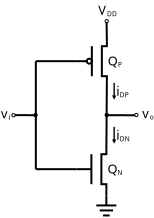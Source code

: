 <?xml version="1.0" encoding="UTF-8"?>
<dia:diagram xmlns:dia="http://www.lysator.liu.se/~alla/dia/">
  <dia:layer name="Background" visible="true" active="true">
    <dia:object type="Circuit - Ground" version="1" id="O0">
      <dia:attribute name="obj_pos">
        <dia:point val="26.025,18.113"/>
      </dia:attribute>
      <dia:attribute name="obj_bb">
        <dia:rectangle val="26.025,18.113;27.025,19.163"/>
      </dia:attribute>
      <dia:attribute name="meta">
        <dia:composite type="dict"/>
      </dia:attribute>
      <dia:attribute name="elem_corner">
        <dia:point val="26.025,18.113"/>
      </dia:attribute>
      <dia:attribute name="elem_width">
        <dia:real val="1"/>
      </dia:attribute>
      <dia:attribute name="elem_height">
        <dia:real val="1"/>
      </dia:attribute>
      <dia:attribute name="line_width">
        <dia:real val="0.1"/>
      </dia:attribute>
      <dia:attribute name="line_colour">
        <dia:color val="#000000"/>
      </dia:attribute>
      <dia:attribute name="fill_colour">
        <dia:color val="#ffffff"/>
      </dia:attribute>
      <dia:attribute name="show_background">
        <dia:boolean val="true"/>
      </dia:attribute>
      <dia:attribute name="line_style">
        <dia:enum val="0"/>
        <dia:real val="1"/>
      </dia:attribute>
      <dia:attribute name="flip_horizontal">
        <dia:boolean val="false"/>
      </dia:attribute>
      <dia:attribute name="flip_vertical">
        <dia:boolean val="false"/>
      </dia:attribute>
      <dia:attribute name="subscale">
        <dia:real val="1"/>
      </dia:attribute>
    </dia:object>
    <dia:group>
      <dia:object type="Standard - Text" version="1" id="O1">
        <dia:attribute name="obj_pos">
          <dia:point val="26.116,9.076"/>
        </dia:attribute>
        <dia:attribute name="obj_bb">
          <dia:rectangle val="26.116,8.481;26.553,9.228"/>
        </dia:attribute>
        <dia:attribute name="text">
          <dia:composite type="text">
            <dia:attribute name="string">
              <dia:string>#V#</dia:string>
            </dia:attribute>
            <dia:attribute name="font">
              <dia:font family="sans" style="0" name="Helvetica"/>
            </dia:attribute>
            <dia:attribute name="height">
              <dia:real val="0.8"/>
            </dia:attribute>
            <dia:attribute name="pos">
              <dia:point val="26.116,9.076"/>
            </dia:attribute>
            <dia:attribute name="color">
              <dia:color val="#000000"/>
            </dia:attribute>
            <dia:attribute name="alignment">
              <dia:enum val="0"/>
            </dia:attribute>
          </dia:composite>
        </dia:attribute>
        <dia:attribute name="valign">
          <dia:enum val="3"/>
        </dia:attribute>
      </dia:object>
      <dia:object type="Standard - Text" version="1" id="O2">
        <dia:attribute name="obj_pos">
          <dia:point val="26.553,9.148"/>
        </dia:attribute>
        <dia:attribute name="obj_bb">
          <dia:rectangle val="26.553,8.841;27.063,9.228"/>
        </dia:attribute>
        <dia:attribute name="text">
          <dia:composite type="text">
            <dia:attribute name="string">
              <dia:string>#DD#</dia:string>
            </dia:attribute>
            <dia:attribute name="font">
              <dia:font family="sans" style="0" name="Helvetica"/>
            </dia:attribute>
            <dia:attribute name="height">
              <dia:real val="0.412"/>
            </dia:attribute>
            <dia:attribute name="pos">
              <dia:point val="26.553,9.148"/>
            </dia:attribute>
            <dia:attribute name="color">
              <dia:color val="#000000"/>
            </dia:attribute>
            <dia:attribute name="alignment">
              <dia:enum val="0"/>
            </dia:attribute>
          </dia:composite>
        </dia:attribute>
        <dia:attribute name="valign">
          <dia:enum val="3"/>
        </dia:attribute>
      </dia:object>
    </dia:group>
    <dia:group>
      <dia:object type="Standard - Text" version="1" id="O3">
        <dia:attribute name="obj_pos">
          <dia:point val="21.258,14.259"/>
        </dia:attribute>
        <dia:attribute name="obj_bb">
          <dia:rectangle val="21.258,13.664;21.638,14.412"/>
        </dia:attribute>
        <dia:attribute name="text">
          <dia:composite type="text">
            <dia:attribute name="string">
              <dia:string>#v#</dia:string>
            </dia:attribute>
            <dia:attribute name="font">
              <dia:font family="sans" style="0" name="Helvetica"/>
            </dia:attribute>
            <dia:attribute name="height">
              <dia:real val="0.8"/>
            </dia:attribute>
            <dia:attribute name="pos">
              <dia:point val="21.258,14.259"/>
            </dia:attribute>
            <dia:attribute name="color">
              <dia:color val="#000000"/>
            </dia:attribute>
            <dia:attribute name="alignment">
              <dia:enum val="0"/>
            </dia:attribute>
          </dia:composite>
        </dia:attribute>
        <dia:attribute name="valign">
          <dia:enum val="3"/>
        </dia:attribute>
      </dia:object>
      <dia:object type="Standard - Text" version="1" id="O4">
        <dia:attribute name="obj_pos">
          <dia:point val="21.638,14.332"/>
        </dia:attribute>
        <dia:attribute name="obj_bb">
          <dia:rectangle val="21.638,14.024;21.731,14.412"/>
        </dia:attribute>
        <dia:attribute name="text">
          <dia:composite type="text">
            <dia:attribute name="string">
              <dia:string>#i#</dia:string>
            </dia:attribute>
            <dia:attribute name="font">
              <dia:font family="sans" style="0" name="Helvetica"/>
            </dia:attribute>
            <dia:attribute name="height">
              <dia:real val="0.412"/>
            </dia:attribute>
            <dia:attribute name="pos">
              <dia:point val="21.638,14.332"/>
            </dia:attribute>
            <dia:attribute name="color">
              <dia:color val="#000000"/>
            </dia:attribute>
            <dia:attribute name="alignment">
              <dia:enum val="0"/>
            </dia:attribute>
          </dia:composite>
        </dia:attribute>
        <dia:attribute name="valign">
          <dia:enum val="3"/>
        </dia:attribute>
      </dia:object>
    </dia:group>
    <dia:group>
      <dia:object type="Standard - Text" version="1" id="O5">
        <dia:attribute name="obj_pos">
          <dia:point val="28.322,14.243"/>
        </dia:attribute>
        <dia:attribute name="obj_bb">
          <dia:rectangle val="28.322,13.648;28.701,14.396"/>
        </dia:attribute>
        <dia:attribute name="text">
          <dia:composite type="text">
            <dia:attribute name="string">
              <dia:string>#v#</dia:string>
            </dia:attribute>
            <dia:attribute name="font">
              <dia:font family="sans" style="0" name="Helvetica"/>
            </dia:attribute>
            <dia:attribute name="height">
              <dia:real val="0.8"/>
            </dia:attribute>
            <dia:attribute name="pos">
              <dia:point val="28.322,14.243"/>
            </dia:attribute>
            <dia:attribute name="color">
              <dia:color val="#000000"/>
            </dia:attribute>
            <dia:attribute name="alignment">
              <dia:enum val="0"/>
            </dia:attribute>
          </dia:composite>
        </dia:attribute>
        <dia:attribute name="valign">
          <dia:enum val="3"/>
        </dia:attribute>
      </dia:object>
      <dia:object type="Standard - Text" version="1" id="O6">
        <dia:attribute name="obj_pos">
          <dia:point val="28.701,14.316"/>
        </dia:attribute>
        <dia:attribute name="obj_bb">
          <dia:rectangle val="28.701,14.008;28.904,14.396"/>
        </dia:attribute>
        <dia:attribute name="text">
          <dia:composite type="text">
            <dia:attribute name="string">
              <dia:string>#o#</dia:string>
            </dia:attribute>
            <dia:attribute name="font">
              <dia:font family="sans" style="0" name="Helvetica"/>
            </dia:attribute>
            <dia:attribute name="height">
              <dia:real val="0.412"/>
            </dia:attribute>
            <dia:attribute name="pos">
              <dia:point val="28.701,14.316"/>
            </dia:attribute>
            <dia:attribute name="color">
              <dia:color val="#000000"/>
            </dia:attribute>
            <dia:attribute name="alignment">
              <dia:enum val="0"/>
            </dia:attribute>
          </dia:composite>
        </dia:attribute>
        <dia:attribute name="valign">
          <dia:enum val="3"/>
        </dia:attribute>
      </dia:object>
    </dia:group>
    <dia:group>
      <dia:object type="Circuit - NMOS Transistor (European)" version="1" id="O7">
        <dia:attribute name="obj_pos">
          <dia:point val="25.027,15.8"/>
        </dia:attribute>
        <dia:attribute name="obj_bb">
          <dia:rectangle val="25.027,15.8;26.577,17.8"/>
        </dia:attribute>
        <dia:attribute name="meta">
          <dia:composite type="dict"/>
        </dia:attribute>
        <dia:attribute name="elem_corner">
          <dia:point val="25.027,15.8"/>
        </dia:attribute>
        <dia:attribute name="elem_width">
          <dia:real val="1.5"/>
        </dia:attribute>
        <dia:attribute name="elem_height">
          <dia:real val="2"/>
        </dia:attribute>
        <dia:attribute name="line_width">
          <dia:real val="0.1"/>
        </dia:attribute>
        <dia:attribute name="line_colour">
          <dia:color val="#000000"/>
        </dia:attribute>
        <dia:attribute name="fill_colour">
          <dia:color val="#ffffff"/>
        </dia:attribute>
        <dia:attribute name="show_background">
          <dia:boolean val="true"/>
        </dia:attribute>
        <dia:attribute name="line_style">
          <dia:enum val="0"/>
          <dia:real val="1"/>
        </dia:attribute>
        <dia:attribute name="flip_horizontal">
          <dia:boolean val="false"/>
        </dia:attribute>
        <dia:attribute name="flip_vertical">
          <dia:boolean val="false"/>
        </dia:attribute>
        <dia:attribute name="subscale">
          <dia:real val="1"/>
        </dia:attribute>
      </dia:object>
      <dia:group>
        <dia:object type="Standard - Text" version="1" id="O8">
          <dia:attribute name="obj_pos">
            <dia:point val="27.082,17.094"/>
          </dia:attribute>
          <dia:attribute name="obj_bb">
            <dia:rectangle val="27.082,16.786;27.33,17.174"/>
          </dia:attribute>
          <dia:attribute name="text">
            <dia:composite type="text">
              <dia:attribute name="string">
                <dia:string>#N#</dia:string>
              </dia:attribute>
              <dia:attribute name="font">
                <dia:font family="sans" style="0" name="Helvetica"/>
              </dia:attribute>
              <dia:attribute name="height">
                <dia:real val="0.412"/>
              </dia:attribute>
              <dia:attribute name="pos">
                <dia:point val="27.082,17.094"/>
              </dia:attribute>
              <dia:attribute name="color">
                <dia:color val="#000000"/>
              </dia:attribute>
              <dia:attribute name="alignment">
                <dia:enum val="0"/>
              </dia:attribute>
            </dia:composite>
          </dia:attribute>
          <dia:attribute name="valign">
            <dia:enum val="3"/>
          </dia:attribute>
          <dia:attribute name="fill_color">
            <dia:color val="#ffffff"/>
          </dia:attribute>
          <dia:attribute name="show_background">
            <dia:boolean val="true"/>
          </dia:attribute>
        </dia:object>
        <dia:object type="Standard - Text" version="1" id="O9">
          <dia:attribute name="obj_pos">
            <dia:point val="26.577,17.021"/>
          </dia:attribute>
          <dia:attribute name="obj_bb">
            <dia:rectangle val="26.577,16.426;27.082,17.174"/>
          </dia:attribute>
          <dia:attribute name="text">
            <dia:composite type="text">
              <dia:attribute name="string">
                <dia:string>#Q#</dia:string>
              </dia:attribute>
              <dia:attribute name="font">
                <dia:font family="sans" style="0" name="Helvetica"/>
              </dia:attribute>
              <dia:attribute name="height">
                <dia:real val="0.8"/>
              </dia:attribute>
              <dia:attribute name="pos">
                <dia:point val="26.577,17.021"/>
              </dia:attribute>
              <dia:attribute name="color">
                <dia:color val="#000000"/>
              </dia:attribute>
              <dia:attribute name="alignment">
                <dia:enum val="0"/>
              </dia:attribute>
            </dia:composite>
          </dia:attribute>
          <dia:attribute name="valign">
            <dia:enum val="3"/>
          </dia:attribute>
        </dia:object>
      </dia:group>
    </dia:group>
    <dia:group>
      <dia:object type="Circuit - PMOS Transistor (European)" version="1" id="O10">
        <dia:attribute name="obj_pos">
          <dia:point val="25.051,10.4"/>
        </dia:attribute>
        <dia:attribute name="obj_bb">
          <dia:rectangle val="25.051,10.4;26.601,12.4"/>
        </dia:attribute>
        <dia:attribute name="meta">
          <dia:composite type="dict"/>
        </dia:attribute>
        <dia:attribute name="elem_corner">
          <dia:point val="25.051,10.4"/>
        </dia:attribute>
        <dia:attribute name="elem_width">
          <dia:real val="1.5"/>
        </dia:attribute>
        <dia:attribute name="elem_height">
          <dia:real val="2"/>
        </dia:attribute>
        <dia:attribute name="line_width">
          <dia:real val="0.1"/>
        </dia:attribute>
        <dia:attribute name="line_colour">
          <dia:color val="#000000"/>
        </dia:attribute>
        <dia:attribute name="fill_colour">
          <dia:color val="#ffffff"/>
        </dia:attribute>
        <dia:attribute name="show_background">
          <dia:boolean val="true"/>
        </dia:attribute>
        <dia:attribute name="line_style">
          <dia:enum val="0"/>
          <dia:real val="1"/>
        </dia:attribute>
        <dia:attribute name="flip_horizontal">
          <dia:boolean val="false"/>
        </dia:attribute>
        <dia:attribute name="flip_vertical">
          <dia:boolean val="false"/>
        </dia:attribute>
        <dia:attribute name="subscale">
          <dia:real val="1"/>
        </dia:attribute>
      </dia:object>
      <dia:group>
        <dia:object type="Standard - Text" version="1" id="O11">
          <dia:attribute name="obj_pos">
            <dia:point val="26.601,11.621"/>
          </dia:attribute>
          <dia:attribute name="obj_bb">
            <dia:rectangle val="26.601,11.026;27.106,11.774"/>
          </dia:attribute>
          <dia:attribute name="text">
            <dia:composite type="text">
              <dia:attribute name="string">
                <dia:string>#Q#</dia:string>
              </dia:attribute>
              <dia:attribute name="font">
                <dia:font family="sans" style="0" name="Helvetica"/>
              </dia:attribute>
              <dia:attribute name="height">
                <dia:real val="0.8"/>
              </dia:attribute>
              <dia:attribute name="pos">
                <dia:point val="26.601,11.621"/>
              </dia:attribute>
              <dia:attribute name="color">
                <dia:color val="#000000"/>
              </dia:attribute>
              <dia:attribute name="alignment">
                <dia:enum val="0"/>
              </dia:attribute>
            </dia:composite>
          </dia:attribute>
          <dia:attribute name="valign">
            <dia:enum val="3"/>
          </dia:attribute>
        </dia:object>
        <dia:object type="Standard - Text" version="1" id="O12">
          <dia:attribute name="obj_pos">
            <dia:point val="27.106,11.694"/>
          </dia:attribute>
          <dia:attribute name="obj_bb">
            <dia:rectangle val="27.106,11.386;27.306,11.774"/>
          </dia:attribute>
          <dia:attribute name="text">
            <dia:composite type="text">
              <dia:attribute name="string">
                <dia:string>#P#</dia:string>
              </dia:attribute>
              <dia:attribute name="font">
                <dia:font family="sans" style="0" name="Helvetica"/>
              </dia:attribute>
              <dia:attribute name="height">
                <dia:real val="0.412"/>
              </dia:attribute>
              <dia:attribute name="pos">
                <dia:point val="27.106,11.694"/>
              </dia:attribute>
              <dia:attribute name="color">
                <dia:color val="#000000"/>
              </dia:attribute>
              <dia:attribute name="alignment">
                <dia:enum val="0"/>
              </dia:attribute>
            </dia:composite>
          </dia:attribute>
          <dia:attribute name="valign">
            <dia:enum val="3"/>
          </dia:attribute>
          <dia:attribute name="fill_color">
            <dia:color val="#ffffff"/>
          </dia:attribute>
          <dia:attribute name="show_background">
            <dia:boolean val="true"/>
          </dia:attribute>
        </dia:object>
      </dia:group>
    </dia:group>
    <dia:object type="Standard - Line" version="0" id="O13">
      <dia:attribute name="obj_pos">
        <dia:point val="26.527,17.8"/>
      </dia:attribute>
      <dia:attribute name="obj_bb">
        <dia:rectangle val="26.527,17.8;26.527,17.8"/>
      </dia:attribute>
      <dia:attribute name="conn_endpoints">
        <dia:point val="26.527,17.8"/>
        <dia:point val="26.527,17.8"/>
      </dia:attribute>
      <dia:attribute name="numcp">
        <dia:int val="1"/>
      </dia:attribute>
      <dia:connections>
        <dia:connection handle="0" to="O7" connection="2"/>
        <dia:connection handle="1" to="O7" connection="2"/>
      </dia:connections>
    </dia:object>
    <dia:group>
      <dia:group>
        <dia:object type="Standard - Text" version="1" id="O14">
          <dia:attribute name="obj_pos">
            <dia:point val="27.2,15.4"/>
          </dia:attribute>
          <dia:attribute name="obj_bb">
            <dia:rectangle val="27.2,15.092;27.703,15.48"/>
          </dia:attribute>
          <dia:attribute name="text">
            <dia:composite type="text">
              <dia:attribute name="string">
                <dia:string>#DN#</dia:string>
              </dia:attribute>
              <dia:attribute name="font">
                <dia:font family="sans" style="0" name="Helvetica"/>
              </dia:attribute>
              <dia:attribute name="height">
                <dia:real val="0.412"/>
              </dia:attribute>
              <dia:attribute name="pos">
                <dia:point val="27.2,15.4"/>
              </dia:attribute>
              <dia:attribute name="color">
                <dia:color val="#000000"/>
              </dia:attribute>
              <dia:attribute name="alignment">
                <dia:enum val="0"/>
              </dia:attribute>
            </dia:composite>
          </dia:attribute>
          <dia:attribute name="valign">
            <dia:enum val="3"/>
          </dia:attribute>
          <dia:attribute name="fill_color">
            <dia:color val="#ffffff"/>
          </dia:attribute>
          <dia:attribute name="show_background">
            <dia:boolean val="true"/>
          </dia:attribute>
        </dia:object>
        <dia:object type="Standard - Text" version="1" id="O15">
          <dia:attribute name="obj_pos">
            <dia:point val="27.023,15.328"/>
          </dia:attribute>
          <dia:attribute name="obj_bb">
            <dia:rectangle val="27.023,14.732;27.2,15.48"/>
          </dia:attribute>
          <dia:attribute name="text">
            <dia:composite type="text">
              <dia:attribute name="string">
                <dia:string>#i#</dia:string>
              </dia:attribute>
              <dia:attribute name="font">
                <dia:font family="sans" style="0" name="Helvetica"/>
              </dia:attribute>
              <dia:attribute name="height">
                <dia:real val="0.8"/>
              </dia:attribute>
              <dia:attribute name="pos">
                <dia:point val="27.023,15.328"/>
              </dia:attribute>
              <dia:attribute name="color">
                <dia:color val="#000000"/>
              </dia:attribute>
              <dia:attribute name="alignment">
                <dia:enum val="0"/>
              </dia:attribute>
            </dia:composite>
          </dia:attribute>
          <dia:attribute name="valign">
            <dia:enum val="3"/>
          </dia:attribute>
        </dia:object>
      </dia:group>
      <dia:object type="Standard - Line" version="0" id="O16">
        <dia:attribute name="obj_pos">
          <dia:point val="26.916,14.685"/>
        </dia:attribute>
        <dia:attribute name="obj_bb">
          <dia:rectangle val="26.809,14.65;27.023,15.563"/>
        </dia:attribute>
        <dia:attribute name="conn_endpoints">
          <dia:point val="26.916,14.685"/>
          <dia:point val="26.916,15.485"/>
        </dia:attribute>
        <dia:attribute name="numcp">
          <dia:int val="1"/>
        </dia:attribute>
        <dia:attribute name="line_width">
          <dia:real val="0.07"/>
        </dia:attribute>
        <dia:attribute name="end_arrow">
          <dia:enum val="3"/>
        </dia:attribute>
        <dia:attribute name="end_arrow_length">
          <dia:real val="0.1"/>
        </dia:attribute>
        <dia:attribute name="end_arrow_width">
          <dia:real val="0.1"/>
        </dia:attribute>
      </dia:object>
    </dia:group>
    <dia:group>
      <dia:group>
        <dia:object type="Standard - Text" version="1" id="O17">
          <dia:attribute name="obj_pos">
            <dia:point val="27.2,13.2"/>
          </dia:attribute>
          <dia:attribute name="obj_bb">
            <dia:rectangle val="27.2,12.893;27.655,13.28"/>
          </dia:attribute>
          <dia:attribute name="text">
            <dia:composite type="text">
              <dia:attribute name="string">
                <dia:string>#DP#</dia:string>
              </dia:attribute>
              <dia:attribute name="font">
                <dia:font family="sans" style="0" name="Helvetica"/>
              </dia:attribute>
              <dia:attribute name="height">
                <dia:real val="0.412"/>
              </dia:attribute>
              <dia:attribute name="pos">
                <dia:point val="27.2,13.2"/>
              </dia:attribute>
              <dia:attribute name="color">
                <dia:color val="#000000"/>
              </dia:attribute>
              <dia:attribute name="alignment">
                <dia:enum val="0"/>
              </dia:attribute>
            </dia:composite>
          </dia:attribute>
          <dia:attribute name="valign">
            <dia:enum val="3"/>
          </dia:attribute>
          <dia:attribute name="fill_color">
            <dia:color val="#ffffff"/>
          </dia:attribute>
          <dia:attribute name="show_background">
            <dia:boolean val="true"/>
          </dia:attribute>
        </dia:object>
        <dia:object type="Standard - Text" version="1" id="O18">
          <dia:attribute name="obj_pos">
            <dia:point val="27.023,13.127"/>
          </dia:attribute>
          <dia:attribute name="obj_bb">
            <dia:rectangle val="27.023,12.533;27.2,13.28"/>
          </dia:attribute>
          <dia:attribute name="text">
            <dia:composite type="text">
              <dia:attribute name="string">
                <dia:string>#i#</dia:string>
              </dia:attribute>
              <dia:attribute name="font">
                <dia:font family="sans" style="0" name="Helvetica"/>
              </dia:attribute>
              <dia:attribute name="height">
                <dia:real val="0.8"/>
              </dia:attribute>
              <dia:attribute name="pos">
                <dia:point val="27.023,13.127"/>
              </dia:attribute>
              <dia:attribute name="color">
                <dia:color val="#000000"/>
              </dia:attribute>
              <dia:attribute name="alignment">
                <dia:enum val="0"/>
              </dia:attribute>
            </dia:composite>
          </dia:attribute>
          <dia:attribute name="valign">
            <dia:enum val="3"/>
          </dia:attribute>
        </dia:object>
      </dia:group>
      <dia:object type="Standard - Line" version="0" id="O19">
        <dia:attribute name="obj_pos">
          <dia:point val="26.916,12.485"/>
        </dia:attribute>
        <dia:attribute name="obj_bb">
          <dia:rectangle val="26.809,12.45;27.023,13.363"/>
        </dia:attribute>
        <dia:attribute name="conn_endpoints">
          <dia:point val="26.916,12.485"/>
          <dia:point val="26.916,13.285"/>
        </dia:attribute>
        <dia:attribute name="numcp">
          <dia:int val="1"/>
        </dia:attribute>
        <dia:attribute name="line_width">
          <dia:real val="0.07"/>
        </dia:attribute>
        <dia:attribute name="end_arrow">
          <dia:enum val="3"/>
        </dia:attribute>
        <dia:attribute name="end_arrow_length">
          <dia:real val="0.1"/>
        </dia:attribute>
        <dia:attribute name="end_arrow_width">
          <dia:real val="0.1"/>
        </dia:attribute>
      </dia:object>
    </dia:group>
    <dia:object type="Standard - Line" version="0" id="O20">
      <dia:attribute name="obj_pos">
        <dia:point val="25.051,11.4"/>
      </dia:attribute>
      <dia:attribute name="obj_bb">
        <dia:rectangle val="22.95,11.35;25.101,11.45"/>
      </dia:attribute>
      <dia:attribute name="conn_endpoints">
        <dia:point val="25.051,11.4"/>
        <dia:point val="23,11.4"/>
      </dia:attribute>
      <dia:attribute name="numcp">
        <dia:int val="1"/>
      </dia:attribute>
      <dia:connections>
        <dia:connection handle="0" to="O10" connection="0"/>
      </dia:connections>
    </dia:object>
    <dia:object type="Standard - Line" version="0" id="O21">
      <dia:attribute name="obj_pos">
        <dia:point val="25.027,16.8"/>
      </dia:attribute>
      <dia:attribute name="obj_bb">
        <dia:rectangle val="22.95,16.75;25.077,16.85"/>
      </dia:attribute>
      <dia:attribute name="conn_endpoints">
        <dia:point val="25.027,16.8"/>
        <dia:point val="23,16.8"/>
      </dia:attribute>
      <dia:attribute name="numcp">
        <dia:int val="1"/>
      </dia:attribute>
      <dia:connections>
        <dia:connection handle="0" to="O7" connection="0"/>
      </dia:connections>
    </dia:object>
    <dia:object type="Standard - Line" version="0" id="O22">
      <dia:attribute name="obj_pos">
        <dia:point val="26.551,12.4"/>
      </dia:attribute>
      <dia:attribute name="obj_bb">
        <dia:rectangle val="26.477,12.35;26.601,15.85"/>
      </dia:attribute>
      <dia:attribute name="conn_endpoints">
        <dia:point val="26.551,12.4"/>
        <dia:point val="26.527,15.8"/>
      </dia:attribute>
      <dia:attribute name="numcp">
        <dia:int val="1"/>
      </dia:attribute>
      <dia:connections>
        <dia:connection handle="0" to="O10" connection="2"/>
        <dia:connection handle="1" to="O7" connection="1"/>
      </dia:connections>
    </dia:object>
    <dia:object type="Standard - Line" version="0" id="O23">
      <dia:attribute name="obj_pos">
        <dia:point val="23,11.4"/>
      </dia:attribute>
      <dia:attribute name="obj_bb">
        <dia:rectangle val="22.95,11.35;23.05,16.85"/>
      </dia:attribute>
      <dia:attribute name="conn_endpoints">
        <dia:point val="23,11.4"/>
        <dia:point val="23,16.8"/>
      </dia:attribute>
      <dia:attribute name="numcp">
        <dia:int val="1"/>
      </dia:attribute>
    </dia:object>
    <dia:object type="Standard - Line" version="0" id="O24">
      <dia:attribute name="obj_pos">
        <dia:point val="23,14.1"/>
      </dia:attribute>
      <dia:attribute name="obj_bb">
        <dia:rectangle val="21.912,14.047;23.05,14.15"/>
      </dia:attribute>
      <dia:attribute name="conn_endpoints">
        <dia:point val="23,14.1"/>
        <dia:point val="21.962,14.098"/>
      </dia:attribute>
      <dia:attribute name="numcp">
        <dia:int val="1"/>
      </dia:attribute>
      <dia:connections>
        <dia:connection handle="0" to="O23" connection="0"/>
      </dia:connections>
    </dia:object>
    <dia:object type="Standard - Line" version="0" id="O25">
      <dia:attribute name="obj_pos">
        <dia:point val="26.539,14.1"/>
      </dia:attribute>
      <dia:attribute name="obj_bb">
        <dia:rectangle val="26.489,14.05;28.013,14.154"/>
      </dia:attribute>
      <dia:attribute name="conn_endpoints">
        <dia:point val="26.539,14.1"/>
        <dia:point val="27.962,14.104"/>
      </dia:attribute>
      <dia:attribute name="numcp">
        <dia:int val="1"/>
      </dia:attribute>
      <dia:connections>
        <dia:connection handle="0" to="O22" connection="0"/>
      </dia:connections>
    </dia:object>
    <dia:object type="Standard - Line" version="0" id="O26">
      <dia:attribute name="obj_pos">
        <dia:point val="26.538,9.438"/>
      </dia:attribute>
      <dia:attribute name="obj_bb">
        <dia:rectangle val="26.487,9.387;26.602,10.451"/>
      </dia:attribute>
      <dia:attribute name="conn_endpoints">
        <dia:point val="26.538,9.438"/>
        <dia:point val="26.551,10.4"/>
      </dia:attribute>
      <dia:attribute name="numcp">
        <dia:int val="1"/>
      </dia:attribute>
      <dia:connections>
        <dia:connection handle="1" to="O10" connection="1"/>
      </dia:connections>
    </dia:object>
    <dia:object type="Standard - Line" version="0" id="O27">
      <dia:attribute name="obj_pos">
        <dia:point val="26.527,17.8"/>
      </dia:attribute>
      <dia:attribute name="obj_bb">
        <dia:rectangle val="26.475,17.75;26.578,18.163"/>
      </dia:attribute>
      <dia:attribute name="conn_endpoints">
        <dia:point val="26.527,17.8"/>
        <dia:point val="26.525,18.113"/>
      </dia:attribute>
      <dia:attribute name="numcp">
        <dia:int val="1"/>
      </dia:attribute>
      <dia:connections>
        <dia:connection handle="0" to="O7" connection="2"/>
        <dia:connection handle="1" to="O0" connection="0"/>
      </dia:connections>
    </dia:object>
    <dia:object type="Standard - Ellipse" version="0" id="O28">
      <dia:attribute name="obj_pos">
        <dia:point val="21.801,14.02"/>
      </dia:attribute>
      <dia:attribute name="obj_bb">
        <dia:rectangle val="21.776,13.995;21.988,14.207"/>
      </dia:attribute>
      <dia:attribute name="elem_corner">
        <dia:point val="21.801,14.02"/>
      </dia:attribute>
      <dia:attribute name="elem_width">
        <dia:real val="0.163"/>
      </dia:attribute>
      <dia:attribute name="elem_height">
        <dia:real val="0.163"/>
      </dia:attribute>
      <dia:attribute name="border_width">
        <dia:real val="0.05"/>
      </dia:attribute>
      <dia:attribute name="show_background">
        <dia:boolean val="false"/>
      </dia:attribute>
      <dia:attribute name="aspect">
        <dia:enum val="2"/>
      </dia:attribute>
    </dia:object>
    <dia:object type="Standard - Ellipse" version="0" id="O29">
      <dia:attribute name="obj_pos">
        <dia:point val="26.462,14.01"/>
      </dia:attribute>
      <dia:attribute name="obj_bb">
        <dia:rectangle val="26.437,13.985;26.649,14.198"/>
      </dia:attribute>
      <dia:attribute name="elem_corner">
        <dia:point val="26.462,14.01"/>
      </dia:attribute>
      <dia:attribute name="elem_width">
        <dia:real val="0.163"/>
      </dia:attribute>
      <dia:attribute name="elem_height">
        <dia:real val="0.163"/>
      </dia:attribute>
      <dia:attribute name="border_width">
        <dia:real val="0.05"/>
      </dia:attribute>
      <dia:attribute name="inner_color">
        <dia:color val="#000000"/>
      </dia:attribute>
      <dia:attribute name="aspect">
        <dia:enum val="2"/>
      </dia:attribute>
    </dia:object>
    <dia:object type="Standard - Ellipse" version="0" id="O30">
      <dia:attribute name="obj_pos">
        <dia:point val="22.905,14.01"/>
      </dia:attribute>
      <dia:attribute name="obj_bb">
        <dia:rectangle val="22.88,13.985;23.093,14.198"/>
      </dia:attribute>
      <dia:attribute name="elem_corner">
        <dia:point val="22.905,14.01"/>
      </dia:attribute>
      <dia:attribute name="elem_width">
        <dia:real val="0.163"/>
      </dia:attribute>
      <dia:attribute name="elem_height">
        <dia:real val="0.163"/>
      </dia:attribute>
      <dia:attribute name="border_width">
        <dia:real val="0.05"/>
      </dia:attribute>
      <dia:attribute name="inner_color">
        <dia:color val="#000000"/>
      </dia:attribute>
      <dia:attribute name="aspect">
        <dia:enum val="2"/>
      </dia:attribute>
    </dia:object>
    <dia:object type="Standard - Ellipse" version="0" id="O31">
      <dia:attribute name="obj_pos">
        <dia:point val="27.946,14.01"/>
      </dia:attribute>
      <dia:attribute name="obj_bb">
        <dia:rectangle val="27.921,13.985;28.134,14.198"/>
      </dia:attribute>
      <dia:attribute name="elem_corner">
        <dia:point val="27.946,14.01"/>
      </dia:attribute>
      <dia:attribute name="elem_width">
        <dia:real val="0.163"/>
      </dia:attribute>
      <dia:attribute name="elem_height">
        <dia:real val="0.163"/>
      </dia:attribute>
      <dia:attribute name="border_width">
        <dia:real val="0.05"/>
      </dia:attribute>
      <dia:attribute name="show_background">
        <dia:boolean val="false"/>
      </dia:attribute>
      <dia:attribute name="aspect">
        <dia:enum val="2"/>
      </dia:attribute>
    </dia:object>
    <dia:object type="Standard - Ellipse" version="0" id="O32">
      <dia:attribute name="obj_pos">
        <dia:point val="26.462,9.316"/>
      </dia:attribute>
      <dia:attribute name="obj_bb">
        <dia:rectangle val="26.437,9.291;26.649,9.504"/>
      </dia:attribute>
      <dia:attribute name="elem_corner">
        <dia:point val="26.462,9.316"/>
      </dia:attribute>
      <dia:attribute name="elem_width">
        <dia:real val="0.163"/>
      </dia:attribute>
      <dia:attribute name="elem_height">
        <dia:real val="0.163"/>
      </dia:attribute>
      <dia:attribute name="border_width">
        <dia:real val="0.05"/>
      </dia:attribute>
      <dia:attribute name="show_background">
        <dia:boolean val="false"/>
      </dia:attribute>
      <dia:attribute name="aspect">
        <dia:enum val="2"/>
      </dia:attribute>
    </dia:object>
  </dia:layer>
</dia:diagram>
